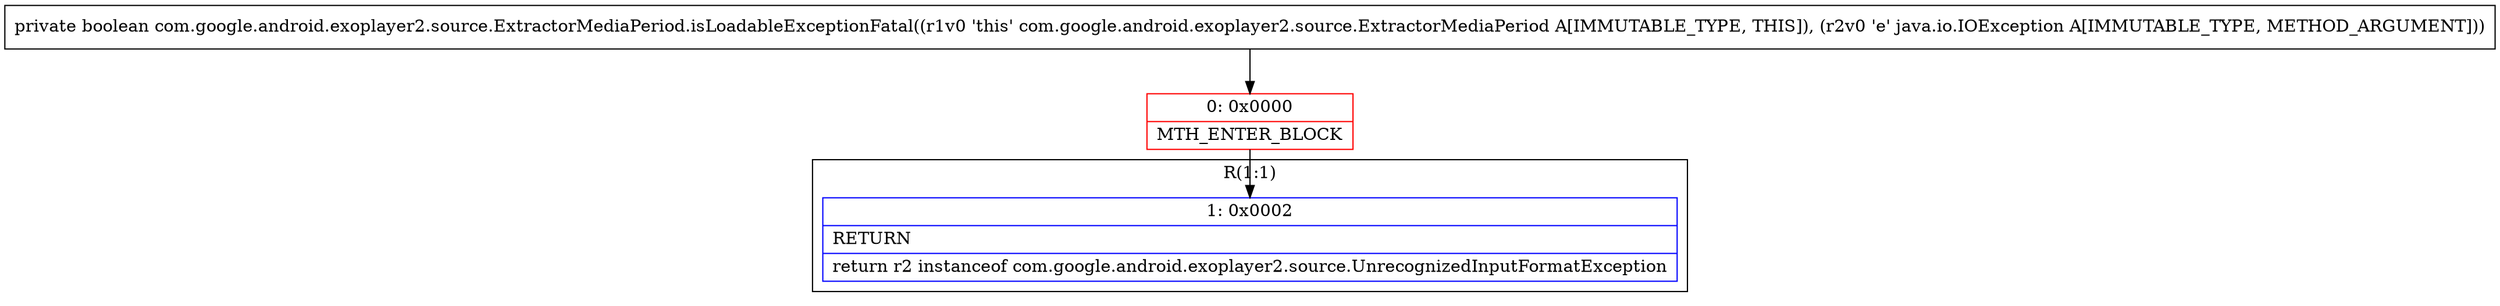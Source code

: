 digraph "CFG forcom.google.android.exoplayer2.source.ExtractorMediaPeriod.isLoadableExceptionFatal(Ljava\/io\/IOException;)Z" {
subgraph cluster_Region_533480123 {
label = "R(1:1)";
node [shape=record,color=blue];
Node_1 [shape=record,label="{1\:\ 0x0002|RETURN\l|return r2 instanceof com.google.android.exoplayer2.source.UnrecognizedInputFormatException\l}"];
}
Node_0 [shape=record,color=red,label="{0\:\ 0x0000|MTH_ENTER_BLOCK\l}"];
MethodNode[shape=record,label="{private boolean com.google.android.exoplayer2.source.ExtractorMediaPeriod.isLoadableExceptionFatal((r1v0 'this' com.google.android.exoplayer2.source.ExtractorMediaPeriod A[IMMUTABLE_TYPE, THIS]), (r2v0 'e' java.io.IOException A[IMMUTABLE_TYPE, METHOD_ARGUMENT])) }"];
MethodNode -> Node_0;
Node_0 -> Node_1;
}

